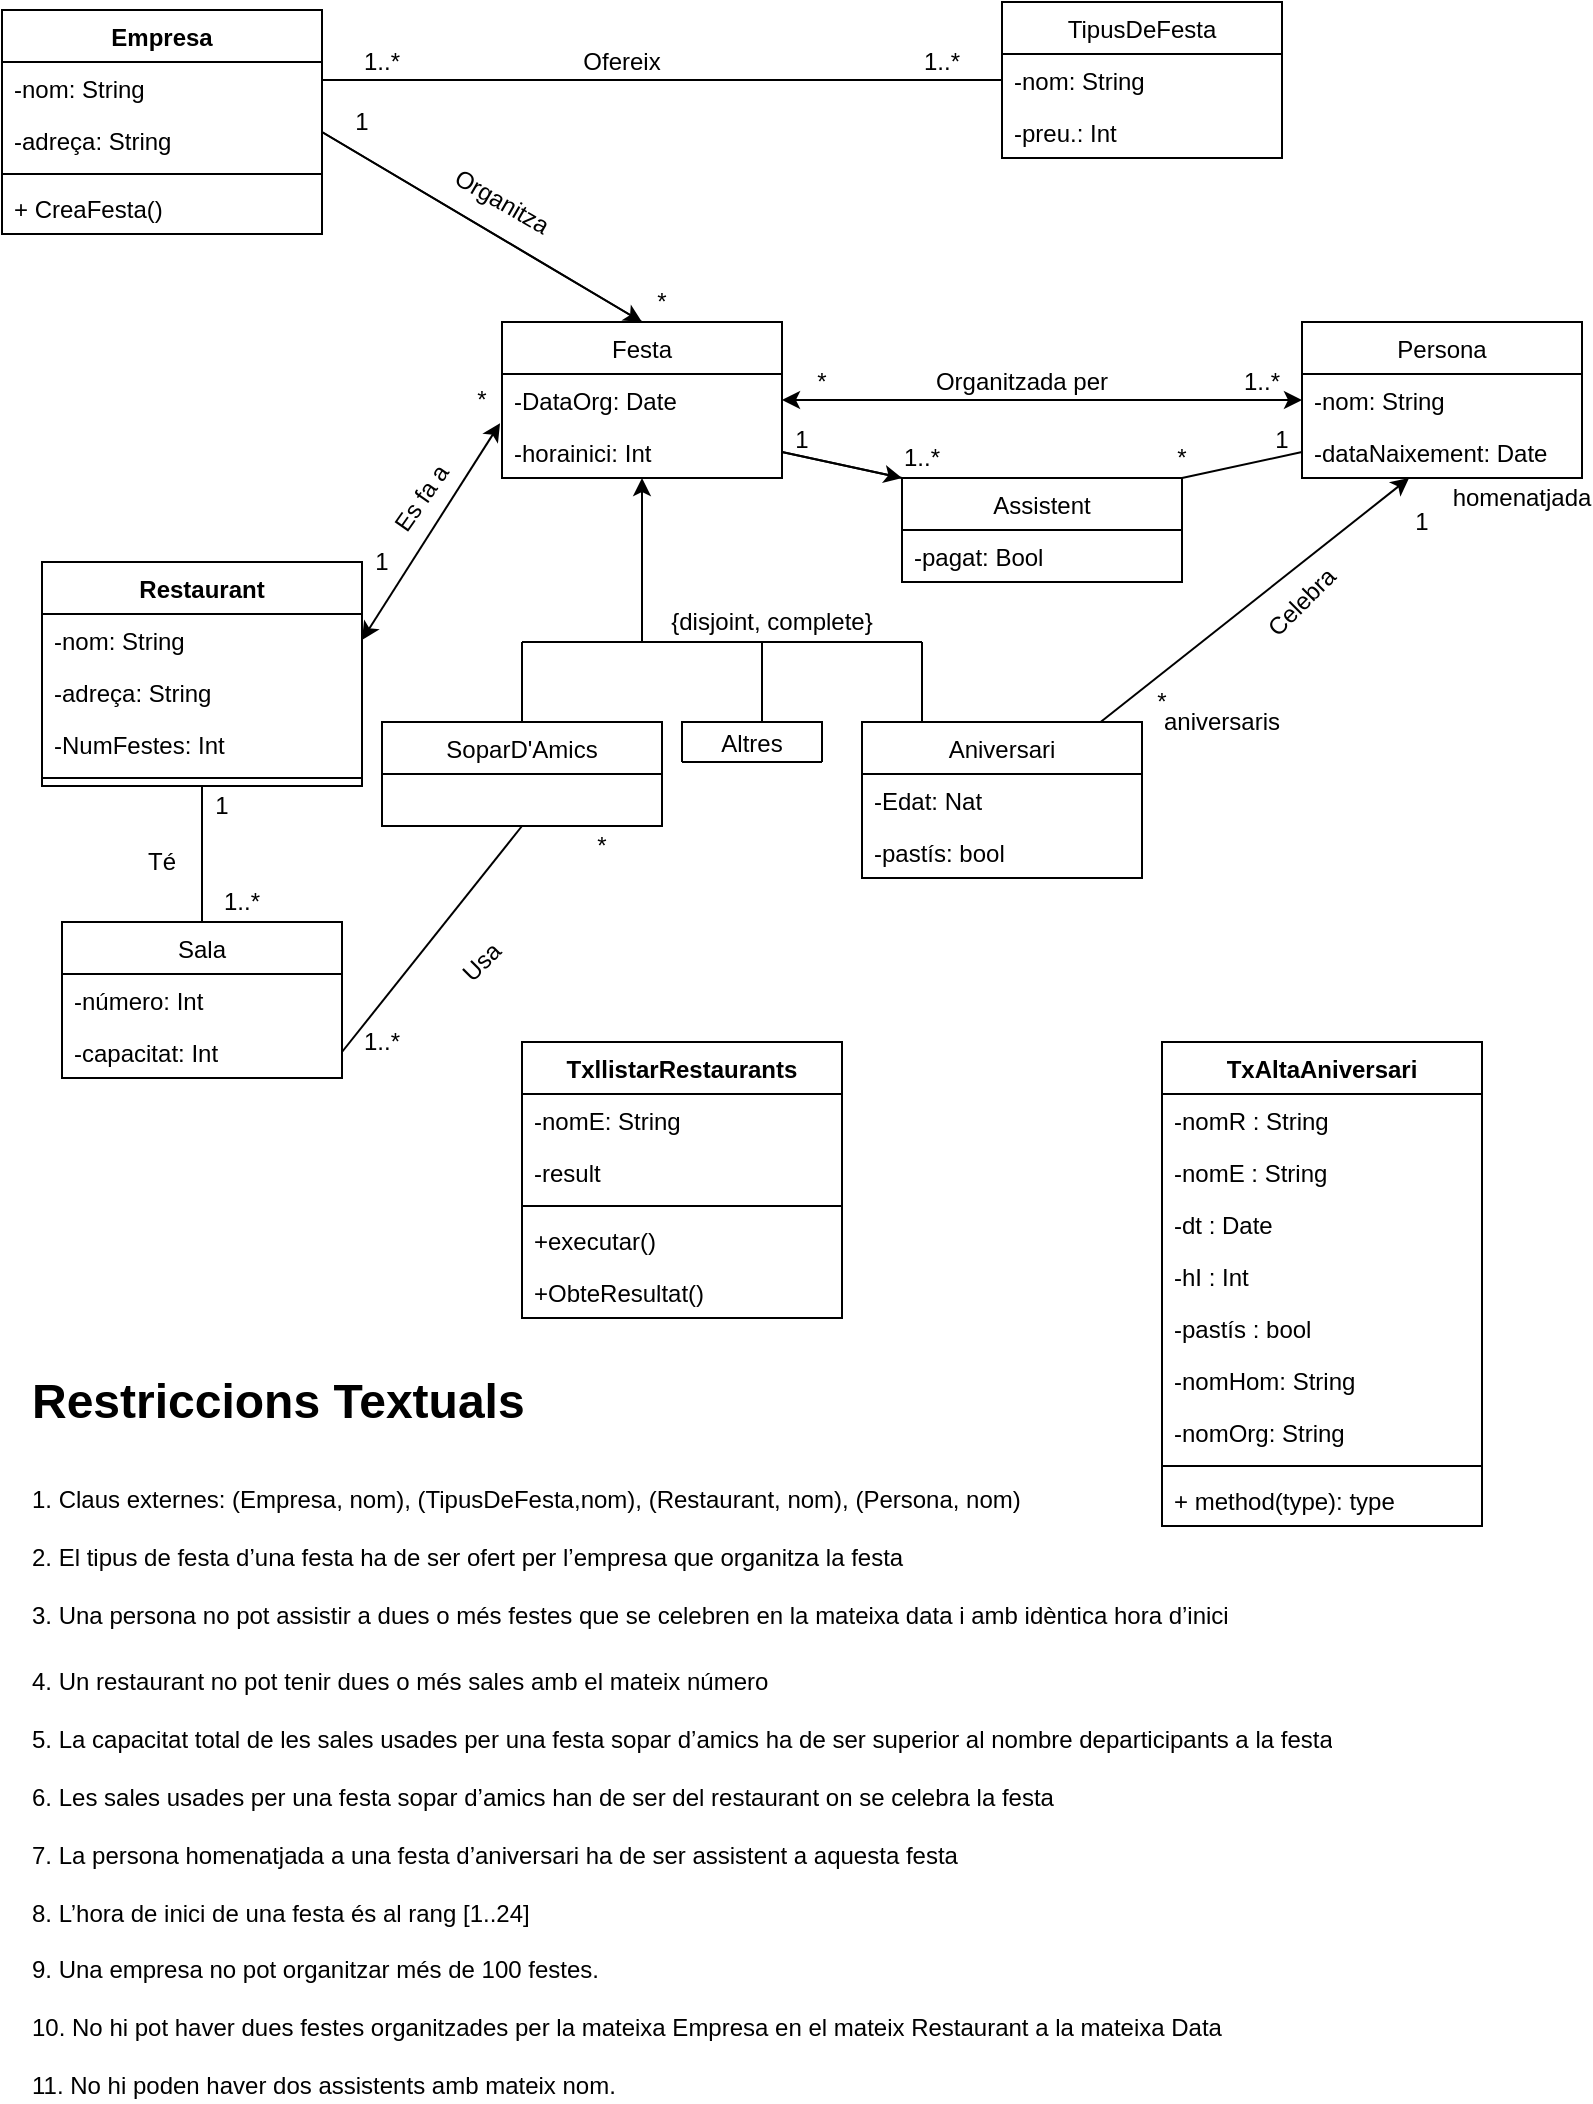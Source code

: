 <mxfile version="13.0.3" type="device" pages="3"><diagram id="MugDf85hag6KKqjJprnd" name="Diagrama Disseny"><mxGraphModel dx="1342" dy="815" grid="1" gridSize="10" guides="1" tooltips="1" connect="1" arrows="1" fold="1" page="1" pageScale="1" pageWidth="850" pageHeight="1100" math="0" shadow="0"><root><mxCell id="0"/><mxCell id="1" parent="0"/><mxCell id="qpqMuTIn4s5KLS1NsI-_-9" value="" style="endArrow=none;html=1;entryX=0;entryY=0.5;entryDx=0;entryDy=0;exitX=1;exitY=0.5;exitDx=0;exitDy=0;" parent="1" target="qpqMuTIn4s5KLS1NsI-_-6" edge="1"><mxGeometry width="50" height="50" relative="1" as="geometry"><mxPoint x="180" y="79" as="sourcePoint"/><mxPoint x="460" y="250" as="targetPoint"/></mxGeometry></mxCell><mxCell id="qpqMuTIn4s5KLS1NsI-_-10" value="1..*" style="text;html=1;strokeColor=none;fillColor=none;align=center;verticalAlign=middle;whiteSpace=wrap;rounded=0;" parent="1" vertex="1"><mxGeometry x="190" y="60" width="40" height="20" as="geometry"/></mxCell><mxCell id="qpqMuTIn4s5KLS1NsI-_-11" value="1..*" style="text;html=1;strokeColor=none;fillColor=none;align=center;verticalAlign=middle;whiteSpace=wrap;rounded=0;" parent="1" vertex="1"><mxGeometry x="470" y="60" width="40" height="20" as="geometry"/></mxCell><mxCell id="qpqMuTIn4s5KLS1NsI-_-12" value="Ofereix" style="text;html=1;strokeColor=none;fillColor=none;align=center;verticalAlign=middle;whiteSpace=wrap;rounded=0;" parent="1" vertex="1"><mxGeometry x="310" y="60" width="40" height="20" as="geometry"/></mxCell><mxCell id="qpqMuTIn4s5KLS1NsI-_-17" value="" style="endArrow=none;html=1;entryX=1;entryY=0.5;entryDx=0;entryDy=0;exitX=0.5;exitY=0;exitDx=0;exitDy=0;" parent="1" source="qpqMuTIn4s5KLS1NsI-_-13" edge="1"><mxGeometry width="50" height="50" relative="1" as="geometry"><mxPoint x="410" y="300" as="sourcePoint"/><mxPoint x="180" y="105" as="targetPoint"/></mxGeometry></mxCell><mxCell id="qpqMuTIn4s5KLS1NsI-_-18" value="1" style="text;html=1;strokeColor=none;fillColor=none;align=center;verticalAlign=middle;whiteSpace=wrap;rounded=0;" parent="1" vertex="1"><mxGeometry x="180" y="90" width="40" height="20" as="geometry"/></mxCell><mxCell id="qpqMuTIn4s5KLS1NsI-_-21" value="*" style="text;html=1;strokeColor=none;fillColor=none;align=center;verticalAlign=middle;whiteSpace=wrap;rounded=0;" parent="1" vertex="1"><mxGeometry x="330" y="180" width="40" height="20" as="geometry"/></mxCell><mxCell id="qpqMuTIn4s5KLS1NsI-_-23" value="Organitza" style="text;html=1;strokeColor=none;fillColor=none;align=center;verticalAlign=middle;whiteSpace=wrap;rounded=0;rotation=30;" parent="1" vertex="1"><mxGeometry x="250" y="130" width="40" height="20" as="geometry"/></mxCell><mxCell id="qpqMuTIn4s5KLS1NsI-_-32" value="Restaurant" style="swimlane;fontStyle=1;align=center;verticalAlign=top;childLayout=stackLayout;horizontal=1;startSize=26;horizontalStack=0;resizeParent=1;resizeParentMax=0;resizeLast=0;collapsible=1;marginBottom=0;" parent="1" vertex="1"><mxGeometry x="40" y="320" width="160" height="112" as="geometry"/></mxCell><mxCell id="qpqMuTIn4s5KLS1NsI-_-33" value="-nom: String&#10;" style="text;strokeColor=none;fillColor=none;align=left;verticalAlign=top;spacingLeft=4;spacingRight=4;overflow=hidden;rotatable=0;points=[[0,0.5],[1,0.5]];portConstraint=eastwest;" parent="qpqMuTIn4s5KLS1NsI-_-32" vertex="1"><mxGeometry y="26" width="160" height="26" as="geometry"/></mxCell><mxCell id="qpqMuTIn4s5KLS1NsI-_-36" value="-adreça: String" style="text;strokeColor=none;fillColor=none;align=left;verticalAlign=top;spacingLeft=4;spacingRight=4;overflow=hidden;rotatable=0;points=[[0,0.5],[1,0.5]];portConstraint=eastwest;" parent="qpqMuTIn4s5KLS1NsI-_-32" vertex="1"><mxGeometry y="52" width="160" height="26" as="geometry"/></mxCell><mxCell id="GNorctdp2rS6d-RUWpxe-1" value="-NumFestes: Int" style="text;strokeColor=none;fillColor=none;align=left;verticalAlign=top;spacingLeft=4;spacingRight=4;overflow=hidden;rotatable=0;points=[[0,0.5],[1,0.5]];portConstraint=eastwest;" parent="qpqMuTIn4s5KLS1NsI-_-32" vertex="1"><mxGeometry y="78" width="160" height="26" as="geometry"/></mxCell><mxCell id="qpqMuTIn4s5KLS1NsI-_-34" value="" style="line;strokeWidth=1;fillColor=none;align=left;verticalAlign=middle;spacingTop=-1;spacingLeft=3;spacingRight=3;rotatable=0;labelPosition=right;points=[];portConstraint=eastwest;" parent="qpqMuTIn4s5KLS1NsI-_-32" vertex="1"><mxGeometry y="104" width="160" height="8" as="geometry"/></mxCell><mxCell id="qpqMuTIn4s5KLS1NsI-_-38" value="*" style="text;html=1;strokeColor=none;fillColor=none;align=center;verticalAlign=middle;whiteSpace=wrap;rounded=0;" parent="1" vertex="1"><mxGeometry x="240" y="229" width="40" height="20" as="geometry"/></mxCell><mxCell id="qpqMuTIn4s5KLS1NsI-_-41" value="1" style="text;html=1;strokeColor=none;fillColor=none;align=center;verticalAlign=middle;whiteSpace=wrap;rounded=0;" parent="1" vertex="1"><mxGeometry x="190" y="310" width="40" height="20" as="geometry"/></mxCell><mxCell id="qpqMuTIn4s5KLS1NsI-_-44" value="Es fa a" style="text;html=1;strokeColor=none;fillColor=none;align=center;verticalAlign=middle;whiteSpace=wrap;rounded=0;rotation=-55;" parent="1" vertex="1"><mxGeometry x="200" y="278" width="60" height="20" as="geometry"/></mxCell><mxCell id="qpqMuTIn4s5KLS1NsI-_-13" value="Festa" style="swimlane;fontStyle=0;childLayout=stackLayout;horizontal=1;startSize=26;fillColor=none;horizontalStack=0;resizeParent=1;resizeParentMax=0;resizeLast=0;collapsible=1;marginBottom=0;" parent="1" vertex="1"><mxGeometry x="270" y="200" width="140" height="78" as="geometry"/></mxCell><mxCell id="qpqMuTIn4s5KLS1NsI-_-15" value="-DataOrg: Date " style="text;strokeColor=none;fillColor=none;align=left;verticalAlign=top;spacingLeft=4;spacingRight=4;overflow=hidden;rotatable=0;points=[[0,0.5],[1,0.5]];portConstraint=eastwest;" parent="qpqMuTIn4s5KLS1NsI-_-13" vertex="1"><mxGeometry y="26" width="140" height="26" as="geometry"/></mxCell><mxCell id="qpqMuTIn4s5KLS1NsI-_-16" value="-horainici: Int" style="text;strokeColor=none;fillColor=none;align=left;verticalAlign=top;spacingLeft=4;spacingRight=4;overflow=hidden;rotatable=0;points=[[0,0.5],[1,0.5]];portConstraint=eastwest;" parent="qpqMuTIn4s5KLS1NsI-_-13" vertex="1"><mxGeometry y="52" width="140" height="26" as="geometry"/></mxCell><mxCell id="qpqMuTIn4s5KLS1NsI-_-53" value="" style="endArrow=none;html=1;exitX=0.5;exitY=0;exitDx=0;exitDy=0;" parent="1" source="qpqMuTIn4s5KLS1NsI-_-45" edge="1"><mxGeometry width="50" height="50" relative="1" as="geometry"><mxPoint x="370" y="300" as="sourcePoint"/><mxPoint x="120" y="432" as="targetPoint"/></mxGeometry></mxCell><mxCell id="qpqMuTIn4s5KLS1NsI-_-45" value="Sala" style="swimlane;fontStyle=0;childLayout=stackLayout;horizontal=1;startSize=26;fillColor=none;horizontalStack=0;resizeParent=1;resizeParentMax=0;resizeLast=0;collapsible=1;marginBottom=0;" parent="1" vertex="1"><mxGeometry x="50" y="500" width="140" height="78" as="geometry"/></mxCell><mxCell id="qpqMuTIn4s5KLS1NsI-_-46" value="-número: Int" style="text;strokeColor=none;fillColor=none;align=left;verticalAlign=top;spacingLeft=4;spacingRight=4;overflow=hidden;rotatable=0;points=[[0,0.5],[1,0.5]];portConstraint=eastwest;" parent="qpqMuTIn4s5KLS1NsI-_-45" vertex="1"><mxGeometry y="26" width="140" height="26" as="geometry"/></mxCell><mxCell id="qpqMuTIn4s5KLS1NsI-_-47" value="-capacitat: Int" style="text;strokeColor=none;fillColor=none;align=left;verticalAlign=top;spacingLeft=4;spacingRight=4;overflow=hidden;rotatable=0;points=[[0,0.5],[1,0.5]];portConstraint=eastwest;" parent="qpqMuTIn4s5KLS1NsI-_-45" vertex="1"><mxGeometry y="52" width="140" height="26" as="geometry"/></mxCell><mxCell id="qpqMuTIn4s5KLS1NsI-_-54" value="1" style="text;html=1;strokeColor=none;fillColor=none;align=center;verticalAlign=middle;whiteSpace=wrap;rounded=0;" parent="1" vertex="1"><mxGeometry x="110" y="432" width="40" height="20" as="geometry"/></mxCell><mxCell id="qpqMuTIn4s5KLS1NsI-_-55" value="1..*" style="text;html=1;strokeColor=none;fillColor=none;align=center;verticalAlign=middle;whiteSpace=wrap;rounded=0;" parent="1" vertex="1"><mxGeometry x="120" y="480" width="40" height="20" as="geometry"/></mxCell><mxCell id="qpqMuTIn4s5KLS1NsI-_-56" value="Té" style="text;html=1;strokeColor=none;fillColor=none;align=center;verticalAlign=middle;whiteSpace=wrap;rounded=0;" parent="1" vertex="1"><mxGeometry x="80" y="460" width="40" height="20" as="geometry"/></mxCell><mxCell id="qpqMuTIn4s5KLS1NsI-_-57" value="" style="endArrow=classic;html=1;" parent="1" target="qpqMuTIn4s5KLS1NsI-_-16" edge="1"><mxGeometry width="50" height="50" relative="1" as="geometry"><mxPoint x="340" y="360" as="sourcePoint"/><mxPoint x="420" y="250" as="targetPoint"/></mxGeometry></mxCell><mxCell id="qpqMuTIn4s5KLS1NsI-_-58" value="" style="endArrow=none;html=1;" parent="1" edge="1"><mxGeometry width="50" height="50" relative="1" as="geometry"><mxPoint x="280" y="360" as="sourcePoint"/><mxPoint x="480" y="360" as="targetPoint"/></mxGeometry></mxCell><mxCell id="qpqMuTIn4s5KLS1NsI-_-59" value="" style="endArrow=none;html=1;" parent="1" edge="1"><mxGeometry width="50" height="50" relative="1" as="geometry"><mxPoint x="280" y="400" as="sourcePoint"/><mxPoint x="280" y="360" as="targetPoint"/></mxGeometry></mxCell><mxCell id="qpqMuTIn4s5KLS1NsI-_-60" value="" style="endArrow=none;html=1;" parent="1" edge="1"><mxGeometry width="50" height="50" relative="1" as="geometry"><mxPoint x="480" y="400" as="sourcePoint"/><mxPoint x="480" y="360" as="targetPoint"/></mxGeometry></mxCell><mxCell id="qpqMuTIn4s5KLS1NsI-_-78" value="*" style="text;html=1;strokeColor=none;fillColor=none;align=center;verticalAlign=middle;whiteSpace=wrap;rounded=0;" parent="1" vertex="1"><mxGeometry x="410" y="220" width="40" height="20" as="geometry"/></mxCell><mxCell id="qpqMuTIn4s5KLS1NsI-_-79" value="1..*" style="text;html=1;strokeColor=none;fillColor=none;align=center;verticalAlign=middle;whiteSpace=wrap;rounded=0;" parent="1" vertex="1"><mxGeometry x="630" y="220" width="40" height="20" as="geometry"/></mxCell><mxCell id="qpqMuTIn4s5KLS1NsI-_-80" value="Organitzada per" style="text;html=1;strokeColor=none;fillColor=none;align=center;verticalAlign=middle;whiteSpace=wrap;rounded=0;" parent="1" vertex="1"><mxGeometry x="480" y="220" width="100" height="20" as="geometry"/></mxCell><mxCell id="qpqMuTIn4s5KLS1NsI-_-81" value="" style="endArrow=none;html=1;entryX=1;entryY=0.5;entryDx=0;entryDy=0;exitX=0;exitY=0;exitDx=0;exitDy=0;" parent="1" source="qpqMuTIn4s5KLS1NsI-_-73" target="qpqMuTIn4s5KLS1NsI-_-16" edge="1"><mxGeometry width="50" height="50" relative="1" as="geometry"><mxPoint x="430" y="300" as="sourcePoint"/><mxPoint x="560" y="250" as="targetPoint"/></mxGeometry></mxCell><mxCell id="qpqMuTIn4s5KLS1NsI-_-82" value="" style="endArrow=none;html=1;entryX=0;entryY=0.5;entryDx=0;entryDy=0;exitX=1;exitY=0;exitDx=0;exitDy=0;" parent="1" source="qpqMuTIn4s5KLS1NsI-_-73" target="qpqMuTIn4s5KLS1NsI-_-72" edge="1"><mxGeometry width="50" height="50" relative="1" as="geometry"><mxPoint x="510" y="300" as="sourcePoint"/><mxPoint x="560" y="250" as="targetPoint"/></mxGeometry></mxCell><mxCell id="qpqMuTIn4s5KLS1NsI-_-69" value="Persona" style="swimlane;fontStyle=0;childLayout=stackLayout;horizontal=1;startSize=26;fillColor=none;horizontalStack=0;resizeParent=1;resizeParentMax=0;resizeLast=0;collapsible=1;marginBottom=0;" parent="1" vertex="1"><mxGeometry x="670" y="200" width="140" height="78" as="geometry"/></mxCell><mxCell id="qpqMuTIn4s5KLS1NsI-_-71" value="-nom: String" style="text;strokeColor=none;fillColor=none;align=left;verticalAlign=top;spacingLeft=4;spacingRight=4;overflow=hidden;rotatable=0;points=[[0,0.5],[1,0.5]];portConstraint=eastwest;" parent="qpqMuTIn4s5KLS1NsI-_-69" vertex="1"><mxGeometry y="26" width="140" height="26" as="geometry"/></mxCell><mxCell id="qpqMuTIn4s5KLS1NsI-_-72" value="-dataNaixement: Date" style="text;strokeColor=none;fillColor=none;align=left;verticalAlign=top;spacingLeft=4;spacingRight=4;overflow=hidden;rotatable=0;points=[[0,0.5],[1,0.5]];portConstraint=eastwest;" parent="qpqMuTIn4s5KLS1NsI-_-69" vertex="1"><mxGeometry y="52" width="140" height="26" as="geometry"/></mxCell><mxCell id="qpqMuTIn4s5KLS1NsI-_-5" value="TipusDeFesta" style="swimlane;fontStyle=0;childLayout=stackLayout;horizontal=1;startSize=26;fillColor=none;horizontalStack=0;resizeParent=1;resizeParentMax=0;resizeLast=0;collapsible=1;marginBottom=0;" parent="1" vertex="1"><mxGeometry x="520" y="40" width="140" height="78" as="geometry"/></mxCell><mxCell id="qpqMuTIn4s5KLS1NsI-_-6" value="-nom: String" style="text;strokeColor=none;fillColor=none;align=left;verticalAlign=top;spacingLeft=4;spacingRight=4;overflow=hidden;rotatable=0;points=[[0,0.5],[1,0.5]];portConstraint=eastwest;" parent="qpqMuTIn4s5KLS1NsI-_-5" vertex="1"><mxGeometry y="26" width="140" height="26" as="geometry"/></mxCell><mxCell id="qpqMuTIn4s5KLS1NsI-_-7" value="-preu.: Int" style="text;strokeColor=none;fillColor=none;align=left;verticalAlign=top;spacingLeft=4;spacingRight=4;overflow=hidden;rotatable=0;points=[[0,0.5],[1,0.5]];portConstraint=eastwest;" parent="qpqMuTIn4s5KLS1NsI-_-5" vertex="1"><mxGeometry y="52" width="140" height="26" as="geometry"/></mxCell><mxCell id="qpqMuTIn4s5KLS1NsI-_-73" value="Assistent" style="swimlane;fontStyle=0;childLayout=stackLayout;horizontal=1;startSize=26;fillColor=none;horizontalStack=0;resizeParent=1;resizeParentMax=0;resizeLast=0;collapsible=1;marginBottom=0;" parent="1" vertex="1"><mxGeometry x="470" y="278" width="140" height="52" as="geometry"/></mxCell><mxCell id="qpqMuTIn4s5KLS1NsI-_-76" value="-pagat: Bool" style="text;strokeColor=none;fillColor=none;align=left;verticalAlign=top;spacingLeft=4;spacingRight=4;overflow=hidden;rotatable=0;points=[[0,0.5],[1,0.5]];portConstraint=eastwest;" parent="qpqMuTIn4s5KLS1NsI-_-73" vertex="1"><mxGeometry y="26" width="140" height="26" as="geometry"/></mxCell><mxCell id="qpqMuTIn4s5KLS1NsI-_-83" value="{disjoint, complete}" style="text;html=1;strokeColor=none;fillColor=none;align=center;verticalAlign=middle;whiteSpace=wrap;rounded=0;" parent="1" vertex="1"><mxGeometry x="340" y="340" width="130" height="20" as="geometry"/></mxCell><mxCell id="qpqMuTIn4s5KLS1NsI-_-85" value="1" style="text;html=1;strokeColor=none;fillColor=none;align=center;verticalAlign=middle;whiteSpace=wrap;rounded=0;" parent="1" vertex="1"><mxGeometry x="640" y="249" width="40" height="20" as="geometry"/></mxCell><mxCell id="qpqMuTIn4s5KLS1NsI-_-86" value="*" style="text;html=1;strokeColor=none;fillColor=none;align=center;verticalAlign=middle;whiteSpace=wrap;rounded=0;" parent="1" vertex="1"><mxGeometry x="590" y="258" width="40" height="20" as="geometry"/></mxCell><mxCell id="qpqMuTIn4s5KLS1NsI-_-88" value="1..*" style="text;html=1;strokeColor=none;fillColor=none;align=center;verticalAlign=middle;whiteSpace=wrap;rounded=0;" parent="1" vertex="1"><mxGeometry x="460" y="258" width="40" height="20" as="geometry"/></mxCell><mxCell id="qpqMuTIn4s5KLS1NsI-_-89" value="1" style="text;html=1;strokeColor=none;fillColor=none;align=center;verticalAlign=middle;whiteSpace=wrap;rounded=0;" parent="1" vertex="1"><mxGeometry x="400" y="249" width="40" height="20" as="geometry"/></mxCell><mxCell id="qpqMuTIn4s5KLS1NsI-_-90" value="*" style="text;html=1;strokeColor=none;fillColor=none;align=center;verticalAlign=middle;whiteSpace=wrap;rounded=0;" parent="1" vertex="1"><mxGeometry x="580" y="380" width="40" height="20" as="geometry"/></mxCell><mxCell id="qpqMuTIn4s5KLS1NsI-_-91" value="1" style="text;html=1;strokeColor=none;fillColor=none;align=center;verticalAlign=middle;whiteSpace=wrap;rounded=0;" parent="1" vertex="1"><mxGeometry x="710" y="290" width="40" height="20" as="geometry"/></mxCell><mxCell id="qpqMuTIn4s5KLS1NsI-_-92" value="homenatjada" style="text;html=1;strokeColor=none;fillColor=none;align=center;verticalAlign=middle;whiteSpace=wrap;rounded=0;" parent="1" vertex="1"><mxGeometry x="760" y="278" width="40" height="20" as="geometry"/></mxCell><mxCell id="qpqMuTIn4s5KLS1NsI-_-93" value="aniversaris" style="text;html=1;strokeColor=none;fillColor=none;align=center;verticalAlign=middle;whiteSpace=wrap;rounded=0;" parent="1" vertex="1"><mxGeometry x="610" y="390" width="40" height="20" as="geometry"/></mxCell><mxCell id="qpqMuTIn4s5KLS1NsI-_-94" value="Celebra" style="text;html=1;strokeColor=none;fillColor=none;align=center;verticalAlign=middle;whiteSpace=wrap;rounded=0;rotation=-45;" parent="1" vertex="1"><mxGeometry x="650" y="330" width="40" height="20" as="geometry"/></mxCell><mxCell id="qpqMuTIn4s5KLS1NsI-_-95" value="" style="endArrow=none;html=1;entryX=0.5;entryY=1;entryDx=0;entryDy=0;exitX=1;exitY=0.5;exitDx=0;exitDy=0;" parent="1" source="qpqMuTIn4s5KLS1NsI-_-47" target="qpqMuTIn4s5KLS1NsI-_-61" edge="1"><mxGeometry width="50" height="50" relative="1" as="geometry"><mxPoint x="390" y="330" as="sourcePoint"/><mxPoint x="440" y="280" as="targetPoint"/></mxGeometry></mxCell><mxCell id="qpqMuTIn4s5KLS1NsI-_-96" value="1..*" style="text;html=1;strokeColor=none;fillColor=none;align=center;verticalAlign=middle;whiteSpace=wrap;rounded=0;" parent="1" vertex="1"><mxGeometry x="190" y="550" width="40" height="20" as="geometry"/></mxCell><mxCell id="qpqMuTIn4s5KLS1NsI-_-97" value="*" style="text;html=1;strokeColor=none;fillColor=none;align=center;verticalAlign=middle;whiteSpace=wrap;rounded=0;" parent="1" vertex="1"><mxGeometry x="300" y="452" width="40" height="20" as="geometry"/></mxCell><mxCell id="qpqMuTIn4s5KLS1NsI-_-98" value="Usa" style="text;html=1;strokeColor=none;fillColor=none;align=center;verticalAlign=middle;whiteSpace=wrap;rounded=0;rotation=-45;" parent="1" vertex="1"><mxGeometry x="240" y="510" width="40" height="20" as="geometry"/></mxCell><mxCell id="qpqMuTIn4s5KLS1NsI-_-99" value="&lt;h1&gt;&lt;span&gt;Restriccions Textuals&lt;/span&gt;&lt;/h1&gt;&lt;h1&gt;&lt;span style=&quot;font-weight: normal&quot;&gt;&lt;font style=&quot;font-size: 12px&quot;&gt;1. Claus externes: (Empresa, nom), (TipusDeFesta,nom), (Restaurant, nom), (Persona, nom)&lt;br&gt;2. El tipus de festa d’una festa ha de ser ofert per l’empresa que organitza la festa&lt;br&gt;3. Una persona no pot assistir a dues o més festes que se celebren en la mateixa data i amb idèntica hora d’inici&lt;/font&gt;&lt;/span&gt;&lt;/h1&gt;&lt;div&gt;&lt;span&gt;4. Un restaurant no pot tenir dues o més sales amb el mateix número&lt;/span&gt;&lt;/div&gt;&lt;div&gt;&lt;span&gt;&lt;br&gt;&lt;/span&gt;&lt;/div&gt;&lt;div&gt;&lt;span&gt;5. La capacitat total de les sales usades per una festa sopar d’amics ha de ser superior al nombre de&lt;/span&gt;&lt;span&gt;participants a la festa&lt;/span&gt;&lt;/div&gt;&lt;div&gt;&lt;span&gt;&lt;br&gt;&lt;/span&gt;&lt;/div&gt;&lt;div&gt;&lt;span&gt;6. Les sales usades per una festa sopar d’amics han de ser del restaurant on se celebra la festa&lt;/span&gt;&lt;/div&gt;&lt;div&gt;&lt;span&gt;&lt;br&gt;&lt;/span&gt;&lt;/div&gt;&lt;div&gt;&lt;span&gt;7. La persona homenatjada a una festa d’aniversari ha de ser assistent a aquesta festa&lt;/span&gt;&lt;/div&gt;&lt;div&gt;&lt;span&gt;&lt;br&gt;&lt;/span&gt;&lt;/div&gt;&lt;div&gt;&lt;span&gt;8. L’hora de inici de una festa és al rang [1..24]&lt;/span&gt;&lt;/div&gt;&lt;div&gt;&lt;span&gt;&lt;br&gt;&lt;/span&gt;&lt;/div&gt;&lt;div&gt;&lt;span&gt;9. Una empresa no pot organitzar més de 100 festes.&lt;/span&gt;&lt;/div&gt;&lt;div&gt;&lt;span&gt;&lt;br&gt;&lt;/span&gt;&lt;/div&gt;&lt;div&gt;&lt;span&gt;10. No hi pot haver dues festes organitzades per la mateixa Empresa en el mateix Restaurant a la mateixa Data&lt;/span&gt;&lt;/div&gt;&lt;div&gt;&lt;br&gt;&lt;/div&gt;&lt;div&gt;11. No hi poden haver dos assistents amb mateix nom.&lt;/div&gt;&lt;div&gt;&lt;br&gt;&lt;/div&gt;" style="text;html=1;strokeColor=none;fillColor=none;spacing=5;spacingTop=-20;whiteSpace=wrap;overflow=hidden;rounded=0;" parent="1" vertex="1"><mxGeometry x="30" y="720" width="780" height="370" as="geometry"/></mxCell><mxCell id="roVmzVVOvuBXLWmJeB1E-1" value="" style="endArrow=classic;html=1;entryX=0.5;entryY=0;entryDx=0;entryDy=0;exitX=0;exitY=0.75;exitDx=0;exitDy=0;" parent="1" source="qpqMuTIn4s5KLS1NsI-_-18" target="qpqMuTIn4s5KLS1NsI-_-13" edge="1"><mxGeometry width="50" height="50" relative="1" as="geometry"><mxPoint x="560" y="440" as="sourcePoint"/><mxPoint x="610" y="390" as="targetPoint"/></mxGeometry></mxCell><mxCell id="roVmzVVOvuBXLWmJeB1E-3" value="" style="endArrow=classic;html=1;entryX=0;entryY=0;entryDx=0;entryDy=0;exitX=1;exitY=0.5;exitDx=0;exitDy=0;" parent="1" source="qpqMuTIn4s5KLS1NsI-_-16" target="qpqMuTIn4s5KLS1NsI-_-73" edge="1"><mxGeometry width="50" height="50" relative="1" as="geometry"><mxPoint x="420" y="280" as="sourcePoint"/><mxPoint x="610" y="390" as="targetPoint"/></mxGeometry></mxCell><mxCell id="_qwUtv1gBzrOXBPqAhez-2" value="" style="endArrow=classic;html=1;" parent="1" source="qpqMuTIn4s5KLS1NsI-_-65" target="qpqMuTIn4s5KLS1NsI-_-72" edge="1"><mxGeometry width="50" height="50" relative="1" as="geometry"><mxPoint x="560" y="360" as="sourcePoint"/><mxPoint x="690" y="290" as="targetPoint"/></mxGeometry></mxCell><mxCell id="_qwUtv1gBzrOXBPqAhez-3" value="" style="endArrow=classic;startArrow=classic;html=1;entryX=-0.007;entryY=-0.055;entryDx=0;entryDy=0;entryPerimeter=0;exitX=1;exitY=0.5;exitDx=0;exitDy=0;" parent="1" source="qpqMuTIn4s5KLS1NsI-_-33" target="qpqMuTIn4s5KLS1NsI-_-16" edge="1"><mxGeometry width="50" height="50" relative="1" as="geometry"><mxPoint x="270" y="360" as="sourcePoint"/><mxPoint x="320" y="310" as="targetPoint"/></mxGeometry></mxCell><mxCell id="lFQtDxYlhE2h0vevF8NM-1" value="Empresa" style="swimlane;fontStyle=1;align=center;verticalAlign=top;childLayout=stackLayout;horizontal=1;startSize=26;horizontalStack=0;resizeParent=1;resizeParentMax=0;resizeLast=0;collapsible=1;marginBottom=0;" parent="1" vertex="1"><mxGeometry x="20" y="44" width="160" height="112" as="geometry"/></mxCell><mxCell id="lFQtDxYlhE2h0vevF8NM-2" value="-nom: String" style="text;strokeColor=none;fillColor=none;align=left;verticalAlign=top;spacingLeft=4;spacingRight=4;overflow=hidden;rotatable=0;points=[[0,0.5],[1,0.5]];portConstraint=eastwest;" parent="lFQtDxYlhE2h0vevF8NM-1" vertex="1"><mxGeometry y="26" width="160" height="26" as="geometry"/></mxCell><mxCell id="lFQtDxYlhE2h0vevF8NM-5" value="-adreça: String" style="text;strokeColor=none;fillColor=none;align=left;verticalAlign=top;spacingLeft=4;spacingRight=4;overflow=hidden;rotatable=0;points=[[0,0.5],[1,0.5]];portConstraint=eastwest;" parent="lFQtDxYlhE2h0vevF8NM-1" vertex="1"><mxGeometry y="52" width="160" height="26" as="geometry"/></mxCell><mxCell id="lFQtDxYlhE2h0vevF8NM-3" value="" style="line;strokeWidth=1;fillColor=none;align=left;verticalAlign=middle;spacingTop=-1;spacingLeft=3;spacingRight=3;rotatable=0;labelPosition=right;points=[];portConstraint=eastwest;" parent="lFQtDxYlhE2h0vevF8NM-1" vertex="1"><mxGeometry y="78" width="160" height="8" as="geometry"/></mxCell><mxCell id="lFQtDxYlhE2h0vevF8NM-4" value="+ CreaFesta()" style="text;strokeColor=none;fillColor=none;align=left;verticalAlign=top;spacingLeft=4;spacingRight=4;overflow=hidden;rotatable=0;points=[[0,0.5],[1,0.5]];portConstraint=eastwest;" parent="lFQtDxYlhE2h0vevF8NM-1" vertex="1"><mxGeometry y="86" width="160" height="26" as="geometry"/></mxCell><mxCell id="nSHSpRBtk_sgZq5GoTN6-2" value="" style="endArrow=classic;startArrow=classic;html=1;entryX=0;entryY=0.5;entryDx=0;entryDy=0;" parent="1" source="qpqMuTIn4s5KLS1NsI-_-15" target="qpqMuTIn4s5KLS1NsI-_-71" edge="1"><mxGeometry width="50" height="50" relative="1" as="geometry"><mxPoint x="430" y="490" as="sourcePoint"/><mxPoint x="480" y="440" as="targetPoint"/></mxGeometry></mxCell><mxCell id="GBAX_-WJIkHH3VPCxJ0l-1" value="TxllistarRestaurants" style="swimlane;fontStyle=1;align=center;verticalAlign=top;childLayout=stackLayout;horizontal=1;startSize=26;horizontalStack=0;resizeParent=1;resizeParentMax=0;resizeLast=0;collapsible=1;marginBottom=0;" parent="1" vertex="1"><mxGeometry x="280" y="560" width="160" height="138" as="geometry"/></mxCell><mxCell id="GBAX_-WJIkHH3VPCxJ0l-2" value="-nomE: String" style="text;strokeColor=none;fillColor=none;align=left;verticalAlign=top;spacingLeft=4;spacingRight=4;overflow=hidden;rotatable=0;points=[[0,0.5],[1,0.5]];portConstraint=eastwest;" parent="GBAX_-WJIkHH3VPCxJ0l-1" vertex="1"><mxGeometry y="26" width="160" height="26" as="geometry"/></mxCell><mxCell id="GBAX_-WJIkHH3VPCxJ0l-5" value="-result" style="text;strokeColor=none;fillColor=none;align=left;verticalAlign=top;spacingLeft=4;spacingRight=4;overflow=hidden;rotatable=0;points=[[0,0.5],[1,0.5]];portConstraint=eastwest;" parent="GBAX_-WJIkHH3VPCxJ0l-1" vertex="1"><mxGeometry y="52" width="160" height="26" as="geometry"/></mxCell><mxCell id="GBAX_-WJIkHH3VPCxJ0l-3" value="" style="line;strokeWidth=1;fillColor=none;align=left;verticalAlign=middle;spacingTop=-1;spacingLeft=3;spacingRight=3;rotatable=0;labelPosition=right;points=[];portConstraint=eastwest;" parent="GBAX_-WJIkHH3VPCxJ0l-1" vertex="1"><mxGeometry y="78" width="160" height="8" as="geometry"/></mxCell><mxCell id="GBAX_-WJIkHH3VPCxJ0l-4" value="+executar()" style="text;strokeColor=none;fillColor=none;align=left;verticalAlign=top;spacingLeft=4;spacingRight=4;overflow=hidden;rotatable=0;points=[[0,0.5],[1,0.5]];portConstraint=eastwest;" parent="GBAX_-WJIkHH3VPCxJ0l-1" vertex="1"><mxGeometry y="86" width="160" height="26" as="geometry"/></mxCell><mxCell id="GBAX_-WJIkHH3VPCxJ0l-6" value="+ObteResultat()" style="text;strokeColor=none;fillColor=none;align=left;verticalAlign=top;spacingLeft=4;spacingRight=4;overflow=hidden;rotatable=0;points=[[0,0.5],[1,0.5]];portConstraint=eastwest;" parent="GBAX_-WJIkHH3VPCxJ0l-1" vertex="1"><mxGeometry y="112" width="160" height="26" as="geometry"/></mxCell><mxCell id="GBAX_-WJIkHH3VPCxJ0l-7" value="TxAltaAniversari" style="swimlane;fontStyle=1;align=center;verticalAlign=top;childLayout=stackLayout;horizontal=1;startSize=26;horizontalStack=0;resizeParent=1;resizeParentMax=0;resizeLast=0;collapsible=1;marginBottom=0;" parent="1" vertex="1"><mxGeometry x="600" y="560" width="160" height="242" as="geometry"/></mxCell><mxCell id="GBAX_-WJIkHH3VPCxJ0l-8" value="-nomR : String" style="text;strokeColor=none;fillColor=none;align=left;verticalAlign=top;spacingLeft=4;spacingRight=4;overflow=hidden;rotatable=0;points=[[0,0.5],[1,0.5]];portConstraint=eastwest;" parent="GBAX_-WJIkHH3VPCxJ0l-7" vertex="1"><mxGeometry y="26" width="160" height="26" as="geometry"/></mxCell><mxCell id="GBAX_-WJIkHH3VPCxJ0l-11" value="-nomE : String" style="text;strokeColor=none;fillColor=none;align=left;verticalAlign=top;spacingLeft=4;spacingRight=4;overflow=hidden;rotatable=0;points=[[0,0.5],[1,0.5]];portConstraint=eastwest;" parent="GBAX_-WJIkHH3VPCxJ0l-7" vertex="1"><mxGeometry y="52" width="160" height="26" as="geometry"/></mxCell><mxCell id="GBAX_-WJIkHH3VPCxJ0l-12" value="-dt : Date" style="text;strokeColor=none;fillColor=none;align=left;verticalAlign=top;spacingLeft=4;spacingRight=4;overflow=hidden;rotatable=0;points=[[0,0.5],[1,0.5]];portConstraint=eastwest;" parent="GBAX_-WJIkHH3VPCxJ0l-7" vertex="1"><mxGeometry y="78" width="160" height="26" as="geometry"/></mxCell><mxCell id="GBAX_-WJIkHH3VPCxJ0l-13" value="-hI : Int" style="text;strokeColor=none;fillColor=none;align=left;verticalAlign=top;spacingLeft=4;spacingRight=4;overflow=hidden;rotatable=0;points=[[0,0.5],[1,0.5]];portConstraint=eastwest;" parent="GBAX_-WJIkHH3VPCxJ0l-7" vertex="1"><mxGeometry y="104" width="160" height="26" as="geometry"/></mxCell><mxCell id="GBAX_-WJIkHH3VPCxJ0l-14" value="-pastís : bool" style="text;strokeColor=none;fillColor=none;align=left;verticalAlign=top;spacingLeft=4;spacingRight=4;overflow=hidden;rotatable=0;points=[[0,0.5],[1,0.5]];portConstraint=eastwest;" parent="GBAX_-WJIkHH3VPCxJ0l-7" vertex="1"><mxGeometry y="130" width="160" height="26" as="geometry"/></mxCell><mxCell id="GBAX_-WJIkHH3VPCxJ0l-15" value="-nomHom: String" style="text;strokeColor=none;fillColor=none;align=left;verticalAlign=top;spacingLeft=4;spacingRight=4;overflow=hidden;rotatable=0;points=[[0,0.5],[1,0.5]];portConstraint=eastwest;" parent="GBAX_-WJIkHH3VPCxJ0l-7" vertex="1"><mxGeometry y="156" width="160" height="26" as="geometry"/></mxCell><mxCell id="GBAX_-WJIkHH3VPCxJ0l-16" value="-nomOrg: String" style="text;strokeColor=none;fillColor=none;align=left;verticalAlign=top;spacingLeft=4;spacingRight=4;overflow=hidden;rotatable=0;points=[[0,0.5],[1,0.5]];portConstraint=eastwest;" parent="GBAX_-WJIkHH3VPCxJ0l-7" vertex="1"><mxGeometry y="182" width="160" height="26" as="geometry"/></mxCell><mxCell id="GBAX_-WJIkHH3VPCxJ0l-9" value="" style="line;strokeWidth=1;fillColor=none;align=left;verticalAlign=middle;spacingTop=-1;spacingLeft=3;spacingRight=3;rotatable=0;labelPosition=right;points=[];portConstraint=eastwest;" parent="GBAX_-WJIkHH3VPCxJ0l-7" vertex="1"><mxGeometry y="208" width="160" height="8" as="geometry"/></mxCell><mxCell id="GBAX_-WJIkHH3VPCxJ0l-10" value="+ method(type): type" style="text;strokeColor=none;fillColor=none;align=left;verticalAlign=top;spacingLeft=4;spacingRight=4;overflow=hidden;rotatable=0;points=[[0,0.5],[1,0.5]];portConstraint=eastwest;" parent="GBAX_-WJIkHH3VPCxJ0l-7" vertex="1"><mxGeometry y="216" width="160" height="26" as="geometry"/></mxCell><mxCell id="qpqMuTIn4s5KLS1NsI-_-61" value="SoparD'Amics" style="swimlane;fontStyle=0;childLayout=stackLayout;horizontal=1;startSize=26;fillColor=none;horizontalStack=0;resizeParent=1;resizeParentMax=0;resizeLast=0;collapsible=1;marginBottom=0;" parent="1" vertex="1"><mxGeometry x="210" y="400" width="140" height="52" as="geometry"/></mxCell><mxCell id="qpqMuTIn4s5KLS1NsI-_-65" value="Aniversari" style="swimlane;fontStyle=0;childLayout=stackLayout;horizontal=1;startSize=26;fillColor=none;horizontalStack=0;resizeParent=1;resizeParentMax=0;resizeLast=0;collapsible=1;marginBottom=0;" parent="1" vertex="1"><mxGeometry x="450" y="400" width="140" height="78" as="geometry"/></mxCell><mxCell id="Ki7XMgDqz4tdqZVqhJZi-2" value="-Edat: Nat" style="text;strokeColor=none;fillColor=none;align=left;verticalAlign=top;spacingLeft=4;spacingRight=4;overflow=hidden;rotatable=0;points=[[0,0.5],[1,0.5]];portConstraint=eastwest;" parent="qpqMuTIn4s5KLS1NsI-_-65" vertex="1"><mxGeometry y="26" width="140" height="26" as="geometry"/></mxCell><mxCell id="qpqMuTIn4s5KLS1NsI-_-67" value="-pastís: bool" style="text;strokeColor=none;fillColor=none;align=left;verticalAlign=top;spacingLeft=4;spacingRight=4;overflow=hidden;rotatable=0;points=[[0,0.5],[1,0.5]];portConstraint=eastwest;" parent="qpqMuTIn4s5KLS1NsI-_-65" vertex="1"><mxGeometry y="52" width="140" height="26" as="geometry"/></mxCell><mxCell id="di6HINMwoxpx23Xyl_YD-3" value="" style="endArrow=none;html=1;" edge="1" parent="1"><mxGeometry width="50" height="50" relative="1" as="geometry"><mxPoint x="400" y="400" as="sourcePoint"/><mxPoint x="400" y="360" as="targetPoint"/></mxGeometry></mxCell><mxCell id="di6HINMwoxpx23Xyl_YD-4" value="Altres" style="swimlane;fontStyle=0;childLayout=stackLayout;horizontal=1;startSize=26;fillColor=none;horizontalStack=0;resizeParent=1;resizeParentMax=0;resizeLast=0;collapsible=1;marginBottom=0;" vertex="1" parent="1"><mxGeometry x="360" y="400" width="70" height="20" as="geometry"/></mxCell></root></mxGraphModel></diagram><diagram id="P91ZKGl52GjLpSWqjCDa" name="Diagrama Sequencia 1"><mxGraphModel dx="1342" dy="815" grid="1" gridSize="10" guides="1" tooltips="1" connect="1" arrows="1" fold="1" page="1" pageScale="1" pageWidth="850" pageHeight="1100" math="0" shadow="0"><root><mxCell id="feuc8BwxXl5FuMSsVyn3-0"/><mxCell id="feuc8BwxXl5FuMSsVyn3-1" parent="feuc8BwxXl5FuMSsVyn3-0"/><mxCell id="feuc8BwxXl5FuMSsVyn3-2" value=":TxLlistaRestaurants" style="shape=umlLifeline;perimeter=lifelinePerimeter;whiteSpace=wrap;html=1;container=1;collapsible=0;recursiveResize=0;outlineConnect=0;" parent="feuc8BwxXl5FuMSsVyn3-1" vertex="1"><mxGeometry x="40" y="40" width="120" height="360" as="geometry"/></mxCell><mxCell id="KTGwe6ulcqjIfiiXdb9a-0" value=":CapaDeDades" style="shape=umlLifeline;perimeter=lifelinePerimeter;whiteSpace=wrap;html=1;container=1;collapsible=0;recursiveResize=0;outlineConnect=0;" parent="feuc8BwxXl5FuMSsVyn3-1" vertex="1"><mxGeometry x="190" y="40" width="100" height="170" as="geometry"/></mxCell><mxCell id="vnwf67zq9613FfJiVpHF-2" value="ExisteixEmp(nomE)" style="html=1;verticalAlign=bottom;endArrow=block;entryX=0;entryY=0;" parent="feuc8BwxXl5FuMSsVyn3-1" target="vnwf67zq9613FfJiVpHF-1" edge="1"><mxGeometry x="1" y="11" relative="1" as="geometry"><mxPoint x="100" y="120" as="sourcePoint"/><mxPoint x="5" y="1" as="offset"/></mxGeometry></mxCell><mxCell id="vnwf67zq9613FfJiVpHF-3" value="" style="html=1;verticalAlign=bottom;endArrow=open;dashed=1;endSize=8;exitX=0;exitY=0.95;" parent="feuc8BwxXl5FuMSsVyn3-1" source="vnwf67zq9613FfJiVpHF-1" edge="1"><mxGeometry relative="1" as="geometry"><mxPoint x="100" y="196" as="targetPoint"/></mxGeometry></mxCell><mxCell id="vnwf67zq9613FfJiVpHF-9" value="exists = false" style="shape=note;whiteSpace=wrap;html=1;size=14;verticalAlign=top;align=left;spacingTop=-6;" parent="feuc8BwxXl5FuMSsVyn3-1" vertex="1"><mxGeometry x="115" y="130" width="100" height="20" as="geometry"/></mxCell><mxCell id="vnwf67zq9613FfJiVpHF-10" value="opt" style="shape=umlFrame;whiteSpace=wrap;html=1;" parent="feuc8BwxXl5FuMSsVyn3-1" vertex="1"><mxGeometry x="30" y="210" width="390" height="160" as="geometry"/></mxCell><mxCell id="vnwf67zq9613FfJiVpHF-12" value="nomE: Empresa" style="shape=umlLifeline;perimeter=lifelinePerimeter;whiteSpace=wrap;html=1;container=1;collapsible=0;recursiveResize=0;outlineConnect=0;" parent="feuc8BwxXl5FuMSsVyn3-1" vertex="1"><mxGeometry x="310" y="40" width="100" height="360" as="geometry"/></mxCell><mxCell id="vnwf67zq9613FfJiVpHF-11" value="if (exists)" style="text;html=1;strokeColor=none;fillColor=none;align=center;verticalAlign=middle;whiteSpace=wrap;rounded=0;" parent="vnwf67zq9613FfJiVpHF-12" vertex="1"><mxGeometry x="50" y="170" width="60" height="20" as="geometry"/></mxCell><mxCell id="vnwf67zq9613FfJiVpHF-17" value="" style="html=1;points=[];perimeter=orthogonalPerimeter;" parent="vnwf67zq9613FfJiVpHF-12" vertex="1"><mxGeometry x="45" y="220" width="10" height="80" as="geometry"/></mxCell><mxCell id="vnwf67zq9613FfJiVpHF-1" value="" style="html=1;points=[];perimeter=orthogonalPerimeter;" parent="feuc8BwxXl5FuMSsVyn3-1" vertex="1"><mxGeometry x="235" y="120" width="10" height="80" as="geometry"/></mxCell><mxCell id="vnwf67zq9613FfJiVpHF-14" value="exists = result" style="text;html=1;strokeColor=none;fillColor=none;align=center;verticalAlign=middle;whiteSpace=wrap;rounded=0;" parent="feuc8BwxXl5FuMSsVyn3-1" vertex="1"><mxGeometry x="115" y="170" width="90" height="20" as="geometry"/></mxCell><mxCell id="vnwf67zq9613FfJiVpHF-18" value="LlistaRestaurants(nomE)" style="html=1;verticalAlign=bottom;endArrow=block;entryX=0;entryY=0;" parent="feuc8BwxXl5FuMSsVyn3-1" source="feuc8BwxXl5FuMSsVyn3-2" target="vnwf67zq9613FfJiVpHF-17" edge="1"><mxGeometry relative="1" as="geometry"><mxPoint x="100" y="260" as="sourcePoint"/></mxGeometry></mxCell><mxCell id="vnwf67zq9613FfJiVpHF-19" value="llista" style="html=1;verticalAlign=bottom;endArrow=open;dashed=1;endSize=8;exitX=0;exitY=0.95;" parent="feuc8BwxXl5FuMSsVyn3-1" source="vnwf67zq9613FfJiVpHF-17" target="feuc8BwxXl5FuMSsVyn3-2" edge="1"><mxGeometry relative="1" as="geometry"><mxPoint x="250" y="346" as="targetPoint"/></mxGeometry></mxCell><mxCell id="vnwf67zq9613FfJiVpHF-20" value="nomE: Empresa" style="shape=umlLifeline;perimeter=lifelinePerimeter;whiteSpace=wrap;html=1;container=1;collapsible=0;recursiveResize=0;outlineConnect=0;" parent="feuc8BwxXl5FuMSsVyn3-1" vertex="1"><mxGeometry x="490" y="40" width="100" height="360" as="geometry"/></mxCell><mxCell id="vnwf67zq9613FfJiVpHF-24" value="" style="html=1;points=[];perimeter=orthogonalPerimeter;" parent="vnwf67zq9613FfJiVpHF-20" vertex="1"><mxGeometry x="45" y="80" width="10" height="270" as="geometry"/></mxCell><mxCell id="vnwf67zq9613FfJiVpHF-25" value="LlistaRestaurants(nomE)" style="html=1;verticalAlign=bottom;endArrow=block;entryX=0;entryY=0;" parent="vnwf67zq9613FfJiVpHF-20" target="vnwf67zq9613FfJiVpHF-24" edge="1"><mxGeometry relative="1" as="geometry"><mxPoint x="-30" y="80" as="sourcePoint"/></mxGeometry></mxCell><mxCell id="vnwf67zq9613FfJiVpHF-26" value="llista" style="html=1;verticalAlign=bottom;endArrow=open;dashed=1;endSize=8;exitX=0;exitY=0.95;" parent="vnwf67zq9613FfJiVpHF-20" source="vnwf67zq9613FfJiVpHF-24" edge="1"><mxGeometry relative="1" as="geometry"><mxPoint x="-40" y="336" as="targetPoint"/></mxGeometry></mxCell><mxCell id="vnwf67zq9613FfJiVpHF-27" value="festa: Festa" style="shape=umlLifeline;perimeter=lifelinePerimeter;whiteSpace=wrap;html=1;container=1;collapsible=0;recursiveResize=0;outlineConnect=0;" parent="feuc8BwxXl5FuMSsVyn3-1" vertex="1"><mxGeometry x="665" y="40" width="100" height="360" as="geometry"/></mxCell><mxCell id="vnwf67zq9613FfJiVpHF-28" value="loop" style="shape=umlFrame;whiteSpace=wrap;html=1;" parent="feuc8BwxXl5FuMSsVyn3-1" vertex="1"><mxGeometry x="470" y="140" width="330" height="220" as="geometry"/></mxCell><mxCell id="vnwf67zq9613FfJiVpHF-29" value="Totes festes organitzades per nomE" style="text;html=1;strokeColor=none;fillColor=none;align=center;verticalAlign=middle;whiteSpace=wrap;rounded=0;" parent="feuc8BwxXl5FuMSsVyn3-1" vertex="1"><mxGeometry x="720" y="150" width="80" height="20" as="geometry"/></mxCell><mxCell id="vnwf67zq9613FfJiVpHF-31" value="opt" style="shape=umlFrame;whiteSpace=wrap;html=1;" parent="feuc8BwxXl5FuMSsVyn3-1" vertex="1"><mxGeometry x="490" y="180" width="310" height="180" as="geometry"/></mxCell><mxCell id="vnwf67zq9613FfJiVpHF-32" value="" style="html=1;points=[];perimeter=orthogonalPerimeter;" parent="feuc8BwxXl5FuMSsVyn3-1" vertex="1"><mxGeometry x="710" y="230" width="10" height="80" as="geometry"/></mxCell><mxCell id="vnwf67zq9613FfJiVpHF-33" value="Rest.compleixen(Llista)" style="html=1;verticalAlign=bottom;endArrow=block;entryX=0;entryY=0;" parent="feuc8BwxXl5FuMSsVyn3-1" source="vnwf67zq9613FfJiVpHF-24" target="vnwf67zq9613FfJiVpHF-32" edge="1"><mxGeometry relative="1" as="geometry"><mxPoint x="640" y="230" as="sourcePoint"/></mxGeometry></mxCell><mxCell id="vnwf67zq9613FfJiVpHF-34" value="Llista.afegir(nomR)" style="html=1;verticalAlign=bottom;endArrow=open;dashed=1;endSize=8;exitX=0;exitY=0.95;" parent="feuc8BwxXl5FuMSsVyn3-1" source="vnwf67zq9613FfJiVpHF-32" target="vnwf67zq9613FfJiVpHF-24" edge="1"><mxGeometry relative="1" as="geometry"><mxPoint x="640" y="306" as="targetPoint"/></mxGeometry></mxCell><mxCell id="vnwf67zq9613FfJiVpHF-37" value="llista = {}" style="shape=note;whiteSpace=wrap;html=1;size=14;verticalAlign=top;align=left;spacingTop=-6;" parent="feuc8BwxXl5FuMSsVyn3-1" vertex="1"><mxGeometry x="600" y="90" width="70" height="30" as="geometry"/></mxCell><mxCell id="vnwf67zq9613FfJiVpHF-38" value="" style="endArrow=none;dashed=1;html=1;entryX=0;entryY=0.5;entryDx=0;entryDy=0;entryPerimeter=0;" parent="feuc8BwxXl5FuMSsVyn3-1" source="vnwf67zq9613FfJiVpHF-24" target="vnwf67zq9613FfJiVpHF-37" edge="1"><mxGeometry width="50" height="50" relative="1" as="geometry"><mxPoint x="440" y="260" as="sourcePoint"/><mxPoint x="490" y="210" as="targetPoint"/></mxGeometry></mxCell><mxCell id="vnwf67zq9613FfJiVpHF-39" value="" style="endArrow=none;dashed=1;html=1;entryX=0;entryY=1;entryDx=0;entryDy=0;entryPerimeter=0;" parent="feuc8BwxXl5FuMSsVyn3-1" source="feuc8BwxXl5FuMSsVyn3-2" target="vnwf67zq9613FfJiVpHF-9" edge="1"><mxGeometry width="50" height="50" relative="1" as="geometry"><mxPoint x="440" y="260" as="sourcePoint"/><mxPoint x="490" y="210" as="targetPoint"/></mxGeometry></mxCell><mxCell id="vnwf67zq9613FfJiVpHF-40" value="nomE: Empresa" style="shape=umlLifeline;perimeter=lifelinePerimeter;whiteSpace=wrap;html=1;container=1;collapsible=0;recursiveResize=0;outlineConnect=0;" parent="feuc8BwxXl5FuMSsVyn3-1" vertex="1"><mxGeometry x="70" y="440" width="100" height="200" as="geometry"/></mxCell><mxCell id="vnwf67zq9613FfJiVpHF-41" value="requisits = true" style="shape=note;whiteSpace=wrap;html=1;size=14;verticalAlign=top;align=left;spacingTop=-6;" parent="feuc8BwxXl5FuMSsVyn3-1" vertex="1"><mxGeometry x="585" y="145" width="100" height="30" as="geometry"/></mxCell><mxCell id="vnwf67zq9613FfJiVpHF-42" value="" style="endArrow=none;dashed=1;html=1;entryX=0;entryY=0.5;entryDx=0;entryDy=0;entryPerimeter=0;" parent="feuc8BwxXl5FuMSsVyn3-1" target="vnwf67zq9613FfJiVpHF-41" edge="1"><mxGeometry width="50" height="50" relative="1" as="geometry"><mxPoint x="550" y="120" as="sourcePoint"/><mxPoint x="490" y="250" as="targetPoint"/></mxGeometry></mxCell><mxCell id="vnwf67zq9613FfJiVpHF-43" value="requisits" style="text;html=1;strokeColor=none;fillColor=none;align=center;verticalAlign=middle;whiteSpace=wrap;rounded=0;" parent="feuc8BwxXl5FuMSsVyn3-1" vertex="1"><mxGeometry x="750" y="180" width="40" height="20" as="geometry"/></mxCell><mxCell id="9M1qk40i5LJAElTtxax3-11" value="tipusFesta: Tipus Festa" style="shape=umlLifeline;perimeter=lifelinePerimeter;whiteSpace=wrap;html=1;container=1;collapsible=0;recursiveResize=0;outlineConnect=0;" parent="feuc8BwxXl5FuMSsVyn3-1" vertex="1"><mxGeometry x="220" y="440" width="100" height="200" as="geometry"/></mxCell><mxCell id="9M1qk40i5LJAElTtxax3-14" value="" style="html=1;points=[];perimeter=orthogonalPerimeter;" parent="9M1qk40i5LJAElTtxax3-11" vertex="1"><mxGeometry x="45" y="80" width="10" height="80" as="geometry"/></mxCell><mxCell id="9M1qk40i5LJAElTtxax3-15" value="getTipusfesta()" style="html=1;verticalAlign=bottom;endArrow=block;entryX=0;entryY=0;" parent="feuc8BwxXl5FuMSsVyn3-1" source="vnwf67zq9613FfJiVpHF-40" target="9M1qk40i5LJAElTtxax3-14" edge="1"><mxGeometry relative="1" as="geometry"><mxPoint x="125" y="630" as="sourcePoint"/></mxGeometry></mxCell><mxCell id="9M1qk40i5LJAElTtxax3-16" value="tipusfesta" style="html=1;verticalAlign=bottom;endArrow=open;dashed=1;endSize=8;exitX=0;exitY=0.95;" parent="feuc8BwxXl5FuMSsVyn3-1" source="9M1qk40i5LJAElTtxax3-14" target="vnwf67zq9613FfJiVpHF-40" edge="1"><mxGeometry relative="1" as="geometry"><mxPoint x="125" y="706" as="targetPoint"/></mxGeometry></mxCell><mxCell id="9M1qk40i5LJAElTtxax3-20" value="festa: Festa" style="shape=umlLifeline;perimeter=lifelinePerimeter;whiteSpace=wrap;html=1;container=1;collapsible=0;recursiveResize=0;outlineConnect=0;" parent="feuc8BwxXl5FuMSsVyn3-1" vertex="1"><mxGeometry x="380" y="440" width="100" height="380" as="geometry"/></mxCell><mxCell id="9M1qk40i5LJAElTtxax3-22" value="opt" style="shape=umlFrame;whiteSpace=wrap;html=1;" parent="feuc8BwxXl5FuMSsVyn3-1" vertex="1"><mxGeometry x="360" y="490" width="450" height="250" as="geometry"/></mxCell><mxCell id="9M1qk40i5LJAElTtxax3-23" value="tipusfesta == aniversari" style="text;html=1;strokeColor=none;fillColor=none;align=center;verticalAlign=middle;whiteSpace=wrap;rounded=0;" parent="feuc8BwxXl5FuMSsVyn3-1" vertex="1"><mxGeometry x="680" y="490" width="130" height="20" as="geometry"/></mxCell><mxCell id="9M1qk40i5LJAElTtxax3-24" value="" style="html=1;points=[];perimeter=orthogonalPerimeter;" parent="feuc8BwxXl5FuMSsVyn3-1" vertex="1"><mxGeometry x="425" y="500" width="10" height="310" as="geometry"/></mxCell><mxCell id="9M1qk40i5LJAElTtxax3-25" value="aniversari: Aniversari" style="shape=umlLifeline;perimeter=lifelinePerimeter;whiteSpace=wrap;html=1;container=1;collapsible=0;recursiveResize=0;outlineConnect=0;" parent="feuc8BwxXl5FuMSsVyn3-1" vertex="1"><mxGeometry x="490" y="440" width="100" height="300" as="geometry"/></mxCell><mxCell id="9M1qk40i5LJAElTtxax3-26" value="" style="html=1;points=[];perimeter=orthogonalPerimeter;" parent="9M1qk40i5LJAElTtxax3-25" vertex="1"><mxGeometry x="45" y="90" width="10" height="80" as="geometry"/></mxCell><mxCell id="9M1qk40i5LJAElTtxax3-33" value="" style="html=1;points=[];perimeter=orthogonalPerimeter;" parent="9M1qk40i5LJAElTtxax3-25" vertex="1"><mxGeometry x="45" y="200" width="10" height="80" as="geometry"/></mxCell><mxCell id="9M1qk40i5LJAElTtxax3-27" value="getHomenatjat()" style="html=1;verticalAlign=bottom;endArrow=block;entryX=0;entryY=0;" parent="feuc8BwxXl5FuMSsVyn3-1" source="9M1qk40i5LJAElTtxax3-24" target="9M1qk40i5LJAElTtxax3-26" edge="1"><mxGeometry relative="1" as="geometry"><mxPoint x="465" y="550" as="sourcePoint"/></mxGeometry></mxCell><mxCell id="9M1qk40i5LJAElTtxax3-28" value="nomHomenatjat" style="html=1;verticalAlign=bottom;endArrow=open;dashed=1;endSize=8;exitX=0;exitY=0.95;" parent="feuc8BwxXl5FuMSsVyn3-1" source="9M1qk40i5LJAElTtxax3-26" target="9M1qk40i5LJAElTtxax3-24" edge="1"><mxGeometry relative="1" as="geometry"><mxPoint x="465" y="626" as="targetPoint"/></mxGeometry></mxCell><mxCell id="9M1qk40i5LJAElTtxax3-29" value="Homenatjat: Persona" style="shape=umlLifeline;perimeter=lifelinePerimeter;whiteSpace=wrap;html=1;container=1;collapsible=0;recursiveResize=0;outlineConnect=0;" parent="feuc8BwxXl5FuMSsVyn3-1" vertex="1"><mxGeometry x="600" y="440" width="100" height="300" as="geometry"/></mxCell><mxCell id="9M1qk40i5LJAElTtxax3-30" value="" style="html=1;points=[];perimeter=orthogonalPerimeter;" parent="9M1qk40i5LJAElTtxax3-29" vertex="1"><mxGeometry x="45" y="110" width="10" height="40" as="geometry"/></mxCell><mxCell id="9M1qk40i5LJAElTtxax3-31" value="getNom()" style="html=1;verticalAlign=bottom;endArrow=block;entryX=0;entryY=0;" parent="feuc8BwxXl5FuMSsVyn3-1" source="9M1qk40i5LJAElTtxax3-26" target="9M1qk40i5LJAElTtxax3-30" edge="1"><mxGeometry relative="1" as="geometry"><mxPoint x="570" y="560" as="sourcePoint"/></mxGeometry></mxCell><mxCell id="9M1qk40i5LJAElTtxax3-32" value="nomH" style="html=1;verticalAlign=bottom;endArrow=open;dashed=1;endSize=8;exitX=0;exitY=0.95;" parent="feuc8BwxXl5FuMSsVyn3-1" source="9M1qk40i5LJAElTtxax3-30" target="9M1qk40i5LJAElTtxax3-26" edge="1"><mxGeometry relative="1" as="geometry"><mxPoint x="570" y="636" as="targetPoint"/></mxGeometry></mxCell><mxCell id="9M1qk40i5LJAElTtxax3-34" value="getEdat()" style="html=1;verticalAlign=bottom;endArrow=block;entryX=0;entryY=0;" parent="feuc8BwxXl5FuMSsVyn3-1" source="9M1qk40i5LJAElTtxax3-24" target="9M1qk40i5LJAElTtxax3-33" edge="1"><mxGeometry x="-0.1" relative="1" as="geometry"><mxPoint x="465" y="650" as="sourcePoint"/><mxPoint as="offset"/></mxGeometry></mxCell><mxCell id="9M1qk40i5LJAElTtxax3-35" value="edatH" style="html=1;verticalAlign=bottom;endArrow=open;dashed=1;endSize=8;exitX=0;exitY=0.95;" parent="feuc8BwxXl5FuMSsVyn3-1" source="9M1qk40i5LJAElTtxax3-33" target="9M1qk40i5LJAElTtxax3-24" edge="1"><mxGeometry relative="1" as="geometry"><mxPoint x="465" y="726" as="targetPoint"/></mxGeometry></mxCell><mxCell id="9M1qk40i5LJAElTtxax3-36" value="Organitzador: Persona" style="shape=umlLifeline;perimeter=lifelinePerimeter;whiteSpace=wrap;html=1;container=1;collapsible=0;recursiveResize=0;outlineConnect=0;" parent="feuc8BwxXl5FuMSsVyn3-1" vertex="1"><mxGeometry x="720" y="440" width="100" height="380" as="geometry"/></mxCell><mxCell id="9M1qk40i5LJAElTtxax3-37" value="" style="html=1;points=[];perimeter=orthogonalPerimeter;" parent="9M1qk40i5LJAElTtxax3-36" vertex="1"><mxGeometry x="45" y="310" width="10" height="50" as="geometry"/></mxCell><mxCell id="9M1qk40i5LJAElTtxax3-38" value="getNom()" style="html=1;verticalAlign=bottom;endArrow=block;entryX=0;entryY=0;" parent="feuc8BwxXl5FuMSsVyn3-1" source="9M1qk40i5LJAElTtxax3-24" target="9M1qk40i5LJAElTtxax3-37" edge="1"><mxGeometry y="-20" relative="1" as="geometry"><mxPoint x="360" y="690" as="sourcePoint"/><mxPoint as="offset"/></mxGeometry></mxCell><mxCell id="9M1qk40i5LJAElTtxax3-39" value="nomO" style="html=1;verticalAlign=bottom;endArrow=open;dashed=1;endSize=8;exitX=0;exitY=0.95;" parent="feuc8BwxXl5FuMSsVyn3-1" source="9M1qk40i5LJAElTtxax3-37" target="9M1qk40i5LJAElTtxax3-24" edge="1"><mxGeometry relative="1" as="geometry"><mxPoint x="360" y="766" as="targetPoint"/></mxGeometry></mxCell><mxCell id="9M1qk40i5LJAElTtxax3-40" value="requisits = (sizeA &amp;gt; 30) and&amp;nbsp; (tipusfesta == aniversari) and (edatH == 50)&lt;br&gt;and (nomH == nomO)" style="shape=note;whiteSpace=wrap;html=1;size=14;verticalAlign=top;align=left;spacingTop=-6;" parent="feuc8BwxXl5FuMSsVyn3-1" vertex="1"><mxGeometry x="220" y="860" width="410" height="40" as="geometry"/></mxCell><mxCell id="6hTT7DILA_tEbcGlhr8M-0" value="festa: Festa" style="shape=umlLifeline;perimeter=lifelinePerimeter;whiteSpace=wrap;html=1;container=1;collapsible=0;recursiveResize=0;outlineConnect=0;" parent="feuc8BwxXl5FuMSsVyn3-1" vertex="1"><mxGeometry x="145" y="650" width="100" height="170" as="geometry"/></mxCell><mxCell id="6hTT7DILA_tEbcGlhr8M-1" value="" style="html=1;points=[];perimeter=orthogonalPerimeter;" parent="6hTT7DILA_tEbcGlhr8M-0" vertex="1"><mxGeometry x="45" y="75" width="10" height="40" as="geometry"/></mxCell><mxCell id="6hTT7DILA_tEbcGlhr8M-2" value="sizeAssists()" style="edgeStyle=orthogonalEdgeStyle;html=1;align=left;spacingLeft=2;endArrow=block;rounded=0;entryX=1;entryY=0;" parent="6hTT7DILA_tEbcGlhr8M-0" target="6hTT7DILA_tEbcGlhr8M-1" edge="1"><mxGeometry relative="1" as="geometry"><mxPoint x="50" y="55" as="sourcePoint"/><Array as="points"><mxPoint x="75" y="55"/></Array></mxGeometry></mxCell><mxCell id="6hTT7DILA_tEbcGlhr8M-3" value="" style="endArrow=block;dashed=1;endFill=0;endSize=12;html=1;" parent="6hTT7DILA_tEbcGlhr8M-0" source="6hTT7DILA_tEbcGlhr8M-1" target="6hTT7DILA_tEbcGlhr8M-0" edge="1"><mxGeometry width="160" relative="1" as="geometry"><mxPoint x="60" y="140" as="sourcePoint"/><mxPoint x="135" y="190" as="targetPoint"/><Array as="points"><mxPoint x="75" y="115"/><mxPoint x="75" y="130"/></Array></mxGeometry></mxCell><mxCell id="6hTT7DILA_tEbcGlhr8M-4" value="sizeA" style="text;html=1;strokeColor=none;fillColor=none;align=center;verticalAlign=middle;whiteSpace=wrap;rounded=0;" parent="feuc8BwxXl5FuMSsVyn3-1" vertex="1"><mxGeometry x="220" y="770" width="40" height="20" as="geometry"/></mxCell></root></mxGraphModel></diagram><diagram id="tVEUP7M_zZP3C4L65J9r" name="Diagrama Sequencia 2"><mxGraphModel dx="1342" dy="815" grid="1" gridSize="10" guides="1" tooltips="1" connect="1" arrows="1" fold="1" page="1" pageScale="1" pageWidth="850" pageHeight="1100" math="0" shadow="0"><root><mxCell id="SgxtGfw3lu-cclQVhCam-0"/><mxCell id="SgxtGfw3lu-cclQVhCam-1" parent="SgxtGfw3lu-cclQVhCam-0"/><mxCell id="SgxtGfw3lu-cclQVhCam-2" value=": TxAltaAniversari" style="shape=umlLifeline;perimeter=lifelinePerimeter;whiteSpace=wrap;html=1;container=1;collapsible=0;recursiveResize=0;outlineConnect=0;" parent="SgxtGfw3lu-cclQVhCam-1" vertex="1"><mxGeometry x="90" y="60" width="100" height="540" as="geometry"/></mxCell><mxCell id="SgxtGfw3lu-cclQVhCam-6" value="" style="html=1;points=[];perimeter=orthogonalPerimeter;" parent="SgxtGfw3lu-cclQVhCam-2" vertex="1"><mxGeometry x="45" y="60" width="10" height="480" as="geometry"/></mxCell><mxCell id="SgxtGfw3lu-cclQVhCam-7" value="executar()" style="html=1;verticalAlign=bottom;endArrow=block;entryX=0;entryY=0;" parent="SgxtGfw3lu-cclQVhCam-2" target="SgxtGfw3lu-cclQVhCam-6" edge="1"><mxGeometry relative="1" as="geometry"><mxPoint x="-50" y="60" as="sourcePoint"/></mxGeometry></mxCell><mxCell id="SgxtGfw3lu-cclQVhCam-8" value="" style="html=1;verticalAlign=bottom;endArrow=open;dashed=1;endSize=8;exitX=0;exitY=0.95;" parent="SgxtGfw3lu-cclQVhCam-2" source="SgxtGfw3lu-cclQVhCam-6" edge="1"><mxGeometry x="0.375" y="-59" relative="1" as="geometry"><mxPoint x="-50" y="516" as="targetPoint"/><mxPoint as="offset"/></mxGeometry></mxCell><mxCell id="SgxtGfw3lu-cclQVhCam-9" value=": CapaDeDades" style="shape=umlLifeline;perimeter=lifelinePerimeter;whiteSpace=wrap;html=1;container=1;collapsible=0;recursiveResize=0;outlineConnect=0;" parent="SgxtGfw3lu-cclQVhCam-1" vertex="1"><mxGeometry x="270" y="60" width="100" height="300" as="geometry"/></mxCell><mxCell id="SgxtGfw3lu-cclQVhCam-10" value="" style="html=1;points=[];perimeter=orthogonalPerimeter;" parent="SgxtGfw3lu-cclQVhCam-9" vertex="1"><mxGeometry x="45" y="80" width="10" height="20" as="geometry"/></mxCell><mxCell id="CxjS4p437RIpzY30NWx--0" value="" style="html=1;points=[];perimeter=orthogonalPerimeter;" parent="SgxtGfw3lu-cclQVhCam-9" vertex="1"><mxGeometry x="45" y="120" width="10" height="20" as="geometry"/></mxCell><mxCell id="CxjS4p437RIpzY30NWx--4" value="" style="html=1;points=[];perimeter=orthogonalPerimeter;" parent="SgxtGfw3lu-cclQVhCam-9" vertex="1"><mxGeometry x="45" y="160" width="10" height="20" as="geometry"/></mxCell><mxCell id="CxjS4p437RIpzY30NWx--7" value="" style="html=1;points=[];perimeter=orthogonalPerimeter;" parent="SgxtGfw3lu-cclQVhCam-9" vertex="1"><mxGeometry x="45" y="200" width="10" height="20" as="geometry"/></mxCell><mxCell id="QfwqijYeVKKlzQ5873Hw-0" value="" style="html=1;points=[];perimeter=orthogonalPerimeter;" parent="SgxtGfw3lu-cclQVhCam-9" vertex="1"><mxGeometry x="45" y="250" width="10" height="40" as="geometry"/></mxCell><mxCell id="SgxtGfw3lu-cclQVhCam-12" value="restaurant" style="html=1;verticalAlign=bottom;endArrow=open;dashed=1;endSize=8;exitX=0;exitY=0.95;" parent="SgxtGfw3lu-cclQVhCam-1" source="SgxtGfw3lu-cclQVhCam-10" target="SgxtGfw3lu-cclQVhCam-6" edge="1"><mxGeometry relative="1" as="geometry"><mxPoint x="180" y="206" as="targetPoint"/></mxGeometry></mxCell><mxCell id="SgxtGfw3lu-cclQVhCam-11" value="ObteRestaurant(nomR)" style="html=1;verticalAlign=bottom;endArrow=block;entryX=0;entryY=0;" parent="SgxtGfw3lu-cclQVhCam-1" source="SgxtGfw3lu-cclQVhCam-6" target="SgxtGfw3lu-cclQVhCam-10" edge="1"><mxGeometry relative="1" as="geometry"><mxPoint x="180" y="130" as="sourcePoint"/></mxGeometry></mxCell><mxCell id="CxjS4p437RIpzY30NWx--2" value="empresa" style="html=1;verticalAlign=bottom;endArrow=open;dashed=1;endSize=8;exitX=0;exitY=0.95;" parent="SgxtGfw3lu-cclQVhCam-1" source="CxjS4p437RIpzY30NWx--0" target="SgxtGfw3lu-cclQVhCam-6" edge="1"><mxGeometry relative="1" as="geometry"><mxPoint x="245" y="266" as="targetPoint"/></mxGeometry></mxCell><mxCell id="CxjS4p437RIpzY30NWx--1" value="ObteEmpresa(nomE)" style="html=1;verticalAlign=bottom;endArrow=block;entryX=0;entryY=0;" parent="SgxtGfw3lu-cclQVhCam-1" source="SgxtGfw3lu-cclQVhCam-6" target="CxjS4p437RIpzY30NWx--0" edge="1"><mxGeometry relative="1" as="geometry"><mxPoint x="245" y="190" as="sourcePoint"/></mxGeometry></mxCell><mxCell id="CxjS4p437RIpzY30NWx--6" value="persona" style="html=1;verticalAlign=bottom;endArrow=open;dashed=1;endSize=8;exitX=0;exitY=0.95;" parent="SgxtGfw3lu-cclQVhCam-1" source="CxjS4p437RIpzY30NWx--4" target="SgxtGfw3lu-cclQVhCam-6" edge="1"><mxGeometry relative="1" as="geometry"><mxPoint x="245" y="306" as="targetPoint"/></mxGeometry></mxCell><mxCell id="CxjS4p437RIpzY30NWx--5" value="ObtePersona(nomH)" style="html=1;verticalAlign=bottom;endArrow=block;entryX=0;entryY=0;" parent="SgxtGfw3lu-cclQVhCam-1" source="SgxtGfw3lu-cclQVhCam-6" target="CxjS4p437RIpzY30NWx--4" edge="1"><mxGeometry relative="1" as="geometry"><mxPoint x="245" y="230" as="sourcePoint"/></mxGeometry></mxCell><mxCell id="CxjS4p437RIpzY30NWx--8" value="ObtePersona(nomOrg)" style="html=1;verticalAlign=bottom;endArrow=block;entryX=0;entryY=0;" parent="SgxtGfw3lu-cclQVhCam-1" source="SgxtGfw3lu-cclQVhCam-6" target="CxjS4p437RIpzY30NWx--7" edge="1"><mxGeometry relative="1" as="geometry"><mxPoint x="200" y="320" as="sourcePoint"/></mxGeometry></mxCell><mxCell id="CxjS4p437RIpzY30NWx--9" value="persona" style="html=1;verticalAlign=bottom;endArrow=open;dashed=1;endSize=8;exitX=0;exitY=0.95;" parent="SgxtGfw3lu-cclQVhCam-1" source="CxjS4p437RIpzY30NWx--7" target="SgxtGfw3lu-cclQVhCam-6" edge="1"><mxGeometry relative="1" as="geometry"><mxPoint x="250" y="456" as="targetPoint"/></mxGeometry></mxCell><mxCell id="QfwqijYeVKKlzQ5873Hw-1" value="ExisteixFesta(dt,hI)" style="html=1;verticalAlign=bottom;endArrow=block;entryX=0;entryY=0;" parent="SgxtGfw3lu-cclQVhCam-1" source="SgxtGfw3lu-cclQVhCam-6" target="QfwqijYeVKKlzQ5873Hw-0" edge="1"><mxGeometry relative="1" as="geometry"><mxPoint x="245" y="310" as="sourcePoint"/></mxGeometry></mxCell><mxCell id="QfwqijYeVKKlzQ5873Hw-2" value="existFesta" style="html=1;verticalAlign=bottom;endArrow=open;dashed=1;endSize=8;exitX=0;exitY=0.95;" parent="SgxtGfw3lu-cclQVhCam-1" source="QfwqijYeVKKlzQ5873Hw-0" target="SgxtGfw3lu-cclQVhCam-6" edge="1"><mxGeometry relative="1" as="geometry"><mxPoint x="160" y="345" as="targetPoint"/></mxGeometry></mxCell><mxCell id="F_dhhItjqlDJgJqrwu3r-0" value="empresa : Empresa" style="shape=umlLifeline;perimeter=lifelinePerimeter;whiteSpace=wrap;html=1;container=1;collapsible=0;recursiveResize=0;outlineConnect=0;" parent="SgxtGfw3lu-cclQVhCam-1" vertex="1"><mxGeometry x="410" y="60" width="100" height="540" as="geometry"/></mxCell><mxCell id="F_dhhItjqlDJgJqrwu3r-3" value="" style="html=1;points=[];perimeter=orthogonalPerimeter;" parent="F_dhhItjqlDJgJqrwu3r-0" vertex="1"><mxGeometry x="45" y="380" width="10" height="160" as="geometry"/></mxCell><mxCell id="F_dhhItjqlDJgJqrwu3r-1" value="si existFesta, llença JaExisteixFesta" style="shape=note;whiteSpace=wrap;html=1;size=14;verticalAlign=top;align=left;spacingTop=-6;" parent="SgxtGfw3lu-cclQVhCam-1" vertex="1"><mxGeometry x="180" y="367.5" width="140" height="45" as="geometry"/></mxCell><mxCell id="F_dhhItjqlDJgJqrwu3r-2" value="" style="endArrow=none;dashed=1;html=1;entryX=0;entryY=1;entryDx=0;entryDy=0;entryPerimeter=0;" parent="SgxtGfw3lu-cclQVhCam-1" source="SgxtGfw3lu-cclQVhCam-6" target="F_dhhItjqlDJgJqrwu3r-1" edge="1"><mxGeometry width="50" height="50" relative="1" as="geometry"><mxPoint x="330" y="440" as="sourcePoint"/><mxPoint x="380" y="390" as="targetPoint"/></mxGeometry></mxCell><mxCell id="F_dhhItjqlDJgJqrwu3r-4" value="CreaFesta(nomR,dt,hI,pastís,nomHom,NomOrg)" style="html=1;verticalAlign=bottom;endArrow=block;entryX=0;entryY=0;" parent="SgxtGfw3lu-cclQVhCam-1" source="SgxtGfw3lu-cclQVhCam-6" target="F_dhhItjqlDJgJqrwu3r-3" edge="1"><mxGeometry relative="1" as="geometry"><mxPoint x="370" y="450" as="sourcePoint"/></mxGeometry></mxCell><mxCell id="2eQgNrm-CKT8wgbnZMO2-0" value="festa: Festa" style="shape=umlLifeline;perimeter=lifelinePerimeter;whiteSpace=wrap;html=1;container=1;collapsible=0;recursiveResize=0;outlineConnect=0;" parent="SgxtGfw3lu-cclQVhCam-1" vertex="1"><mxGeometry x="700" y="440" width="100" height="160" as="geometry"/></mxCell><mxCell id="OpVJVjc3opaWEhLwEtvC-0" value="" style="html=1;points=[];perimeter=orthogonalPerimeter;" parent="2eQgNrm-CKT8wgbnZMO2-0" vertex="1"><mxGeometry x="45" y="60" width="10" as="geometry"/></mxCell><mxCell id="OpVJVjc3opaWEhLwEtvC-3" value="" style="html=1;points=[];perimeter=orthogonalPerimeter;" parent="2eQgNrm-CKT8wgbnZMO2-0" vertex="1"><mxGeometry x="45" y="90" width="10" as="geometry"/></mxCell><mxCell id="gxXCq4NGAkHp4awoqtmp-0" value="" style="html=1;points=[];perimeter=orthogonalPerimeter;" parent="2eQgNrm-CKT8wgbnZMO2-0" vertex="1"><mxGeometry x="45" y="120" width="10" as="geometry"/></mxCell><mxCell id="NRl1cfJsFFuV1tkz4dMo-0" value="" style="html=1;points=[];perimeter=orthogonalPerimeter;" parent="2eQgNrm-CKT8wgbnZMO2-0" vertex="1"><mxGeometry x="45" y="150" width="10" as="geometry"/></mxCell><mxCell id="2eQgNrm-CKT8wgbnZMO2-1" value="" style="endArrow=block;dashed=1;endFill=0;endSize=12;html=1;entryX=0;entryY=0.039;entryDx=0;entryDy=0;entryPerimeter=0;" parent="SgxtGfw3lu-cclQVhCam-1" source="F_dhhItjqlDJgJqrwu3r-3" target="2eQgNrm-CKT8wgbnZMO2-0" edge="1"><mxGeometry width="160" relative="1" as="geometry"><mxPoint x="520" y="360" as="sourcePoint"/><mxPoint x="680" y="360" as="targetPoint"/></mxGeometry></mxCell><mxCell id="2eQgNrm-CKT8wgbnZMO2-2" value="(dt,hI,pastís)" style="text;html=1;strokeColor=none;fillColor=none;align=center;verticalAlign=middle;whiteSpace=wrap;rounded=0;" parent="SgxtGfw3lu-cclQVhCam-1" vertex="1"><mxGeometry x="540" y="430" width="40" height="20" as="geometry"/></mxCell><mxCell id="OpVJVjc3opaWEhLwEtvC-1" value="AfegeixRestaurant(nomR)" style="html=1;verticalAlign=bottom;endArrow=block;entryX=0;entryY=0;" parent="SgxtGfw3lu-cclQVhCam-1" source="F_dhhItjqlDJgJqrwu3r-3" target="OpVJVjc3opaWEhLwEtvC-0" edge="1"><mxGeometry relative="1" as="geometry"><mxPoint x="630" y="510" as="sourcePoint"/></mxGeometry></mxCell><mxCell id="OpVJVjc3opaWEhLwEtvC-2" value="" style="html=1;verticalAlign=bottom;endArrow=open;dashed=1;endSize=8;exitX=0;exitY=0.95;" parent="SgxtGfw3lu-cclQVhCam-1" source="OpVJVjc3opaWEhLwEtvC-0" target="F_dhhItjqlDJgJqrwu3r-3" edge="1"><mxGeometry x="-0.152" y="-110" relative="1" as="geometry"><mxPoint x="630" y="586" as="targetPoint"/><mxPoint as="offset"/></mxGeometry></mxCell><mxCell id="OpVJVjc3opaWEhLwEtvC-4" value="SetHomeatjat(nomE)" style="html=1;verticalAlign=bottom;endArrow=block;entryX=0;entryY=0;" parent="SgxtGfw3lu-cclQVhCam-1" source="F_dhhItjqlDJgJqrwu3r-3" target="OpVJVjc3opaWEhLwEtvC-3" edge="1"><mxGeometry relative="1" as="geometry"><mxPoint x="350" y="370" as="sourcePoint"/></mxGeometry></mxCell><mxCell id="OpVJVjc3opaWEhLwEtvC-5" value="" style="html=1;verticalAlign=bottom;endArrow=open;dashed=1;endSize=8;exitX=0;exitY=0.95;" parent="SgxtGfw3lu-cclQVhCam-1" source="OpVJVjc3opaWEhLwEtvC-3" target="F_dhhItjqlDJgJqrwu3r-3" edge="1"><mxGeometry relative="1" as="geometry"><mxPoint x="350" y="446" as="targetPoint"/></mxGeometry></mxCell><mxCell id="gxXCq4NGAkHp4awoqtmp-1" value="AfegeixOrganizer(nomOrg)" style="html=1;verticalAlign=bottom;endArrow=block;entryX=0;entryY=0;" parent="SgxtGfw3lu-cclQVhCam-1" source="F_dhhItjqlDJgJqrwu3r-3" target="gxXCq4NGAkHp4awoqtmp-0" edge="1"><mxGeometry relative="1" as="geometry"><mxPoint x="575" y="560" as="sourcePoint"/></mxGeometry></mxCell><mxCell id="gxXCq4NGAkHp4awoqtmp-2" value="" style="html=1;verticalAlign=bottom;endArrow=open;dashed=1;endSize=8;exitX=0;exitY=0.95;" parent="SgxtGfw3lu-cclQVhCam-1" source="gxXCq4NGAkHp4awoqtmp-0" target="F_dhhItjqlDJgJqrwu3r-3" edge="1"><mxGeometry relative="1" as="geometry"><mxPoint x="575" y="636" as="targetPoint"/></mxGeometry></mxCell><mxCell id="o7DAIgRAgOgFdQfh7JmI-0" value="festa: Festa" style="shape=umlLifeline;perimeter=lifelinePerimeter;whiteSpace=wrap;html=1;container=1;collapsible=0;recursiveResize=0;outlineConnect=0;" parent="SgxtGfw3lu-cclQVhCam-1" vertex="1"><mxGeometry x="90" y="680" width="100" height="300" as="geometry"/></mxCell><mxCell id="XxdHcEHdS0K0QFHj__Fl-4" value="assistent: Assistent" style="shape=umlLifeline;perimeter=lifelinePerimeter;whiteSpace=wrap;html=1;container=1;collapsible=0;recursiveResize=0;outlineConnect=0;" parent="SgxtGfw3lu-cclQVhCam-1" vertex="1"><mxGeometry x="290" y="680" width="100" height="300" as="geometry"/></mxCell><mxCell id="OlwkbyvcsD0S6lj5RFXi-0" value="" style="html=1;points=[];perimeter=orthogonalPerimeter;" parent="XxdHcEHdS0K0QFHj__Fl-4" vertex="1"><mxGeometry x="45" y="70" width="10" as="geometry"/></mxCell><mxCell id="OlwkbyvcsD0S6lj5RFXi-1" value="setAssistent(nomHom,false)" style="html=1;verticalAlign=bottom;endArrow=block;entryX=0;entryY=0;" parent="SgxtGfw3lu-cclQVhCam-1" source="o7DAIgRAgOgFdQfh7JmI-0" target="OlwkbyvcsD0S6lj5RFXi-0" edge="1"><mxGeometry relative="1" as="geometry"><mxPoint x="260" y="750" as="sourcePoint"/></mxGeometry></mxCell><mxCell id="OlwkbyvcsD0S6lj5RFXi-2" value="" style="html=1;verticalAlign=bottom;endArrow=open;dashed=1;endSize=8;exitX=0;exitY=0.95;" parent="SgxtGfw3lu-cclQVhCam-1" source="OlwkbyvcsD0S6lj5RFXi-0" target="o7DAIgRAgOgFdQfh7JmI-0" edge="1"><mxGeometry relative="1" as="geometry"><mxPoint x="260" y="826" as="targetPoint"/></mxGeometry></mxCell><mxCell id="rhVkGsnotjjLMoV5a535-0" value="persona: Persona" style="shape=umlLifeline;perimeter=lifelinePerimeter;whiteSpace=wrap;html=1;container=1;collapsible=0;recursiveResize=0;outlineConnect=0;" parent="SgxtGfw3lu-cclQVhCam-1" vertex="1"><mxGeometry x="440" y="680" width="100" height="300" as="geometry"/></mxCell><mxCell id="rhVkGsnotjjLMoV5a535-1" value="" style="html=1;points=[];perimeter=orthogonalPerimeter;" parent="rhVkGsnotjjLMoV5a535-0" vertex="1"><mxGeometry x="45" y="100" width="10" as="geometry"/></mxCell><mxCell id="rhVkGsnotjjLMoV5a535-2" value="AfegeixOrganitzaFesta(nomOrg)" style="html=1;verticalAlign=bottom;endArrow=block;entryX=0;entryY=0;" parent="SgxtGfw3lu-cclQVhCam-1" source="o7DAIgRAgOgFdQfh7JmI-0" target="rhVkGsnotjjLMoV5a535-1" edge="1"><mxGeometry relative="1" as="geometry"><mxPoint x="420" y="780" as="sourcePoint"/></mxGeometry></mxCell><mxCell id="rhVkGsnotjjLMoV5a535-3" value="" style="html=1;verticalAlign=bottom;endArrow=open;dashed=1;endSize=8;exitX=0;exitY=0.95;" parent="SgxtGfw3lu-cclQVhCam-1" source="rhVkGsnotjjLMoV5a535-1" target="o7DAIgRAgOgFdQfh7JmI-0" edge="1"><mxGeometry x="1" y="-26" relative="1" as="geometry"><mxPoint x="420" y="856" as="targetPoint"/><mxPoint as="offset"/></mxGeometry></mxCell><mxCell id="rhVkGsnotjjLMoV5a535-7" value="restaurant: Restaurant" style="shape=umlLifeline;perimeter=lifelinePerimeter;whiteSpace=wrap;html=1;container=1;collapsible=0;recursiveResize=0;outlineConnect=0;" parent="SgxtGfw3lu-cclQVhCam-1" vertex="1"><mxGeometry x="570" y="680" width="100" height="300" as="geometry"/></mxCell><mxCell id="rhVkGsnotjjLMoV5a535-8" value="" style="html=1;points=[];perimeter=orthogonalPerimeter;" parent="rhVkGsnotjjLMoV5a535-7" vertex="1"><mxGeometry x="45" y="170" width="10" as="geometry"/></mxCell><mxCell id="rhVkGsnotjjLMoV5a535-9" value="IncNumFestes()" style="html=1;verticalAlign=bottom;endArrow=block;entryX=0;entryY=0;" parent="SgxtGfw3lu-cclQVhCam-1" source="o7DAIgRAgOgFdQfh7JmI-0" target="rhVkGsnotjjLMoV5a535-8" edge="1"><mxGeometry relative="1" as="geometry"><mxPoint x="330" y="850" as="sourcePoint"/></mxGeometry></mxCell><mxCell id="rhVkGsnotjjLMoV5a535-10" value="" style="html=1;verticalAlign=bottom;endArrow=open;dashed=1;endSize=8;exitX=0;exitY=0.95;" parent="SgxtGfw3lu-cclQVhCam-1" source="rhVkGsnotjjLMoV5a535-8" target="o7DAIgRAgOgFdQfh7JmI-0" edge="1"><mxGeometry relative="1" as="geometry"><mxPoint x="330" y="926" as="targetPoint"/></mxGeometry></mxCell></root></mxGraphModel></diagram></mxfile>